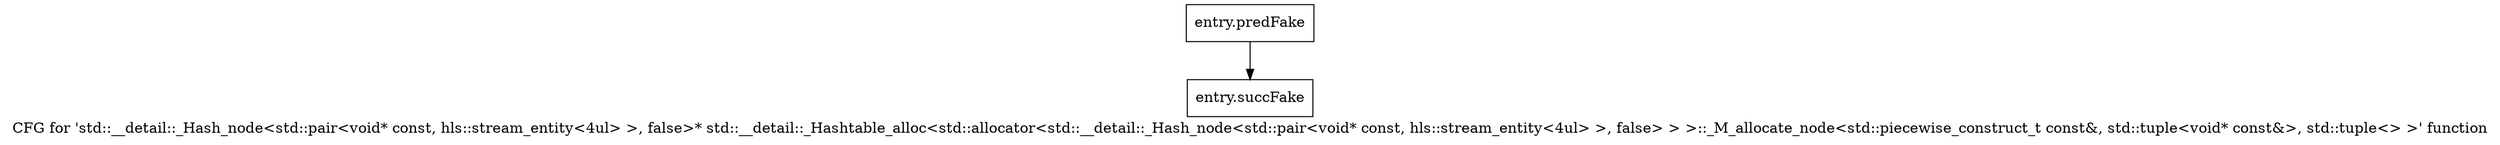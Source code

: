 digraph "CFG for 'std::__detail::_Hash_node\<std::pair\<void* const, hls::stream_entity\<4ul\> \>, false\>* std::__detail::_Hashtable_alloc\<std::allocator\<std::__detail::_Hash_node\<std::pair\<void* const, hls::stream_entity\<4ul\> \>, false\> \> \>::_M_allocate_node\<std::piecewise_construct_t const&, std::tuple\<void* const&\>, std::tuple\<\> \>' function" {
	label="CFG for 'std::__detail::_Hash_node\<std::pair\<void* const, hls::stream_entity\<4ul\> \>, false\>* std::__detail::_Hashtable_alloc\<std::allocator\<std::__detail::_Hash_node\<std::pair\<void* const, hls::stream_entity\<4ul\> \>, false\> \> \>::_M_allocate_node\<std::piecewise_construct_t const&, std::tuple\<void* const&\>, std::tuple\<\> \>' function";

	Node0x42e58f0 [shape=record,filename="",linenumber="",label="{entry.predFake}"];
	Node0x42e58f0 -> Node0x41bcb70[ callList="" memoryops="" filename="/tools/Xilinx/Vitis_HLS/2022.1/tps/lnx64/gcc-8.3.0/lib/gcc/x86_64-pc-linux-gnu/8.3.0/../../../../include/c++/8.3.0/bits/hashtable_policy.h" execusionnum="6"];
	Node0x41bcb70 [shape=record,filename="/tools/Xilinx/Vitis_HLS/2022.1/tps/lnx64/gcc-8.3.0/lib/gcc/x86_64-pc-linux-gnu/8.3.0/../../../../include/c++/8.3.0/bits/hashtable_policy.h",linenumber="2085",label="{entry.succFake}"];
}
